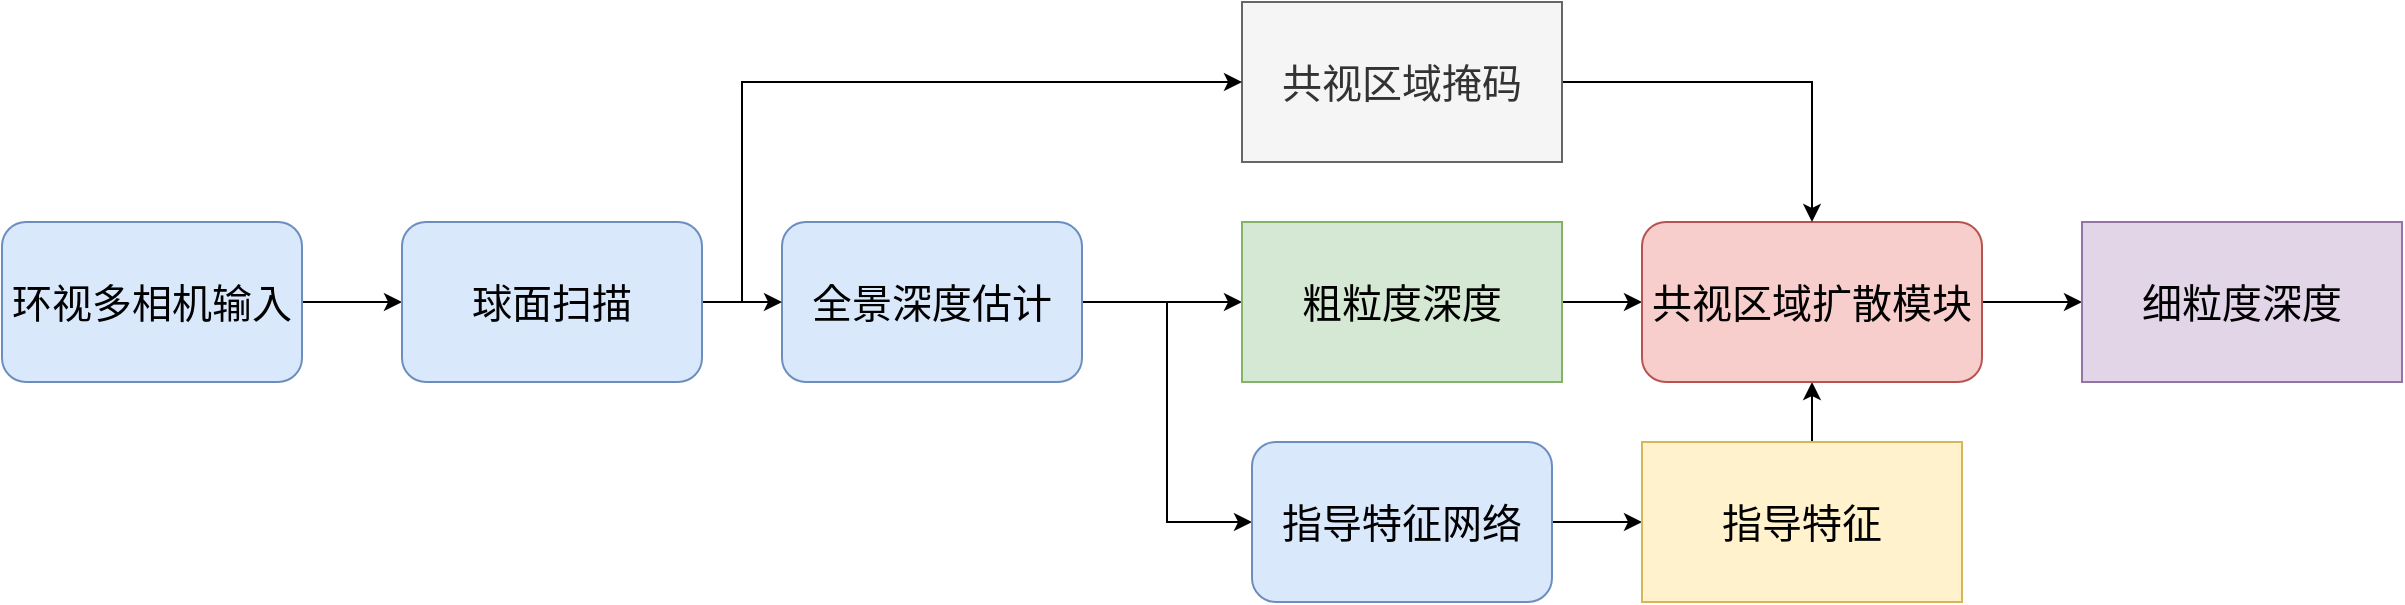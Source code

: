 <mxfile version="26.1.1">
  <diagram name="第 1 页" id="I9ARxR-hZCbka2RVn-H5">
    <mxGraphModel dx="1501" dy="831" grid="1" gridSize="10" guides="1" tooltips="1" connect="1" arrows="1" fold="1" page="1" pageScale="1" pageWidth="1600" pageHeight="900" math="0" shadow="0">
      <root>
        <mxCell id="0" />
        <mxCell id="1" parent="0" />
        <mxCell id="JMByZSc3zzV_YOSufc9P-22" style="edgeStyle=orthogonalEdgeStyle;rounded=0;orthogonalLoop=1;jettySize=auto;html=1;exitX=1;exitY=0.5;exitDx=0;exitDy=0;entryX=0;entryY=0.5;entryDx=0;entryDy=0;" edge="1" parent="1" source="JMByZSc3zzV_YOSufc9P-2" target="JMByZSc3zzV_YOSufc9P-21">
          <mxGeometry relative="1" as="geometry" />
        </mxCell>
        <mxCell id="JMByZSc3zzV_YOSufc9P-2" value="环视多相机输入" style="rounded=1;whiteSpace=wrap;html=1;fillColor=#dae8fc;strokeColor=#6c8ebf;fontFamily=Times New Roman;fontSize=20;" vertex="1" parent="1">
          <mxGeometry x="170" y="110" width="150" height="80" as="geometry" />
        </mxCell>
        <mxCell id="JMByZSc3zzV_YOSufc9P-8" style="edgeStyle=orthogonalEdgeStyle;rounded=0;orthogonalLoop=1;jettySize=auto;html=1;entryX=0;entryY=0.5;entryDx=0;entryDy=0;" edge="1" parent="1" source="JMByZSc3zzV_YOSufc9P-5" target="JMByZSc3zzV_YOSufc9P-11">
          <mxGeometry relative="1" as="geometry">
            <mxPoint x="800" y="150" as="targetPoint" />
          </mxGeometry>
        </mxCell>
        <mxCell id="JMByZSc3zzV_YOSufc9P-10" style="edgeStyle=orthogonalEdgeStyle;rounded=0;orthogonalLoop=1;jettySize=auto;html=1;exitX=1;exitY=0.5;exitDx=0;exitDy=0;entryX=0;entryY=0.5;entryDx=0;entryDy=0;" edge="1" parent="1" source="JMByZSc3zzV_YOSufc9P-27" target="JMByZSc3zzV_YOSufc9P-9">
          <mxGeometry relative="1" as="geometry" />
        </mxCell>
        <mxCell id="JMByZSc3zzV_YOSufc9P-28" style="edgeStyle=orthogonalEdgeStyle;rounded=0;orthogonalLoop=1;jettySize=auto;html=1;exitX=1;exitY=0.5;exitDx=0;exitDy=0;entryX=0;entryY=0.5;entryDx=0;entryDy=0;" edge="1" parent="1" source="JMByZSc3zzV_YOSufc9P-5" target="JMByZSc3zzV_YOSufc9P-27">
          <mxGeometry relative="1" as="geometry" />
        </mxCell>
        <mxCell id="JMByZSc3zzV_YOSufc9P-5" value="全景深度估计" style="rounded=1;whiteSpace=wrap;html=1;fillColor=#dae8fc;strokeColor=#6c8ebf;fontFamily=Times New Roman;fontSize=20;" vertex="1" parent="1">
          <mxGeometry x="560" y="110" width="150" height="80" as="geometry" />
        </mxCell>
        <mxCell id="JMByZSc3zzV_YOSufc9P-14" style="edgeStyle=orthogonalEdgeStyle;rounded=0;orthogonalLoop=1;jettySize=auto;html=1;exitX=0.5;exitY=0;exitDx=0;exitDy=0;entryX=0.5;entryY=1;entryDx=0;entryDy=0;" edge="1" parent="1" source="JMByZSc3zzV_YOSufc9P-9" target="JMByZSc3zzV_YOSufc9P-12">
          <mxGeometry relative="1" as="geometry" />
        </mxCell>
        <mxCell id="JMByZSc3zzV_YOSufc9P-9" value="指导特征" style="rounded=0;whiteSpace=wrap;html=1;fontSize=20;fontFamily=Times New Roman;fillColor=#fff2cc;strokeColor=#d6b656;" vertex="1" parent="1">
          <mxGeometry x="990" y="220" width="160" height="80" as="geometry" />
        </mxCell>
        <mxCell id="JMByZSc3zzV_YOSufc9P-13" style="edgeStyle=orthogonalEdgeStyle;rounded=0;orthogonalLoop=1;jettySize=auto;html=1;exitX=1;exitY=0.5;exitDx=0;exitDy=0;entryX=0;entryY=0.5;entryDx=0;entryDy=0;" edge="1" parent="1" source="JMByZSc3zzV_YOSufc9P-11" target="JMByZSc3zzV_YOSufc9P-12">
          <mxGeometry relative="1" as="geometry" />
        </mxCell>
        <mxCell id="JMByZSc3zzV_YOSufc9P-11" value="粗粒度深度" style="rounded=0;whiteSpace=wrap;html=1;fontSize=20;fontFamily=Times New Roman;fillColor=#d5e8d4;strokeColor=#82b366;" vertex="1" parent="1">
          <mxGeometry x="790" y="110" width="160" height="80" as="geometry" />
        </mxCell>
        <mxCell id="JMByZSc3zzV_YOSufc9P-17" style="edgeStyle=orthogonalEdgeStyle;rounded=0;orthogonalLoop=1;jettySize=auto;html=1;entryX=0;entryY=0.5;entryDx=0;entryDy=0;" edge="1" parent="1" source="JMByZSc3zzV_YOSufc9P-12" target="JMByZSc3zzV_YOSufc9P-15">
          <mxGeometry relative="1" as="geometry" />
        </mxCell>
        <mxCell id="JMByZSc3zzV_YOSufc9P-12" value="共视区域扩散模块" style="rounded=1;whiteSpace=wrap;html=1;fillColor=#f8cecc;strokeColor=#b85450;fontFamily=Times New Roman;fontSize=20;" vertex="1" parent="1">
          <mxGeometry x="990" y="110" width="170" height="80" as="geometry" />
        </mxCell>
        <mxCell id="JMByZSc3zzV_YOSufc9P-15" value="细粒度深度" style="rounded=0;whiteSpace=wrap;html=1;fontSize=20;fontFamily=Times New Roman;fillColor=#e1d5e7;strokeColor=#9673a6;" vertex="1" parent="1">
          <mxGeometry x="1210" y="110" width="160" height="80" as="geometry" />
        </mxCell>
        <mxCell id="JMByZSc3zzV_YOSufc9P-20" style="edgeStyle=orthogonalEdgeStyle;rounded=0;orthogonalLoop=1;jettySize=auto;html=1;exitX=1;exitY=0.5;exitDx=0;exitDy=0;entryX=0.5;entryY=0;entryDx=0;entryDy=0;" edge="1" parent="1" source="JMByZSc3zzV_YOSufc9P-18" target="JMByZSc3zzV_YOSufc9P-12">
          <mxGeometry relative="1" as="geometry" />
        </mxCell>
        <mxCell id="JMByZSc3zzV_YOSufc9P-18" value="共视区域掩码" style="rounded=0;whiteSpace=wrap;html=1;fontSize=20;fontFamily=Times New Roman;fillColor=#f5f5f5;strokeColor=#666666;fontColor=#333333;" vertex="1" parent="1">
          <mxGeometry x="790" width="160" height="80" as="geometry" />
        </mxCell>
        <mxCell id="JMByZSc3zzV_YOSufc9P-23" style="edgeStyle=orthogonalEdgeStyle;rounded=0;orthogonalLoop=1;jettySize=auto;html=1;entryX=0;entryY=0.5;entryDx=0;entryDy=0;" edge="1" parent="1" source="JMByZSc3zzV_YOSufc9P-21" target="JMByZSc3zzV_YOSufc9P-5">
          <mxGeometry relative="1" as="geometry" />
        </mxCell>
        <mxCell id="JMByZSc3zzV_YOSufc9P-24" style="edgeStyle=orthogonalEdgeStyle;rounded=0;orthogonalLoop=1;jettySize=auto;html=1;entryX=0;entryY=0.5;entryDx=0;entryDy=0;" edge="1" parent="1" source="JMByZSc3zzV_YOSufc9P-21" target="JMByZSc3zzV_YOSufc9P-18">
          <mxGeometry relative="1" as="geometry">
            <Array as="points">
              <mxPoint x="540" y="150" />
              <mxPoint x="540" y="40" />
            </Array>
          </mxGeometry>
        </mxCell>
        <mxCell id="JMByZSc3zzV_YOSufc9P-21" value="球面扫描" style="rounded=1;whiteSpace=wrap;html=1;fillColor=#dae8fc;strokeColor=#6c8ebf;fontFamily=Times New Roman;fontSize=20;" vertex="1" parent="1">
          <mxGeometry x="370" y="110" width="150" height="80" as="geometry" />
        </mxCell>
        <mxCell id="JMByZSc3zzV_YOSufc9P-27" value="指导特征网络" style="rounded=1;whiteSpace=wrap;html=1;fillColor=#dae8fc;strokeColor=#6c8ebf;fontFamily=Times New Roman;fontSize=20;" vertex="1" parent="1">
          <mxGeometry x="795" y="220" width="150" height="80" as="geometry" />
        </mxCell>
      </root>
    </mxGraphModel>
  </diagram>
</mxfile>
